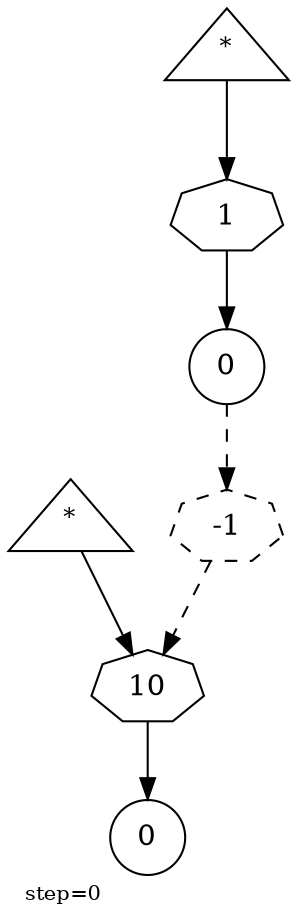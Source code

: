 digraph {
  graph  [labelloc=bottom,labeljust=left,fontsize="10",label="step=0"];
  "22130" [shape=triangle,peripheries="1",label=<<SUP>*</SUP>>,labelfontcolor=black,color=black];
  "22131" [shape=triangle,peripheries="1",label=<<SUP>*</SUP>>,labelfontcolor=black,color=black];
  "22132" [shape=circle,peripheries="1",label=<0>,labelfontcolor=black,color=black];
  "22134" [shape=circle,peripheries="1",label=<0>,labelfontcolor=black,color=black];
  "22133" [label=<1>,peripheries="1",color=black,shape=septagon];
  "22131" -> "22133" [color=black];
  "22133" -> "22132" [color=black];
  "22135" [label=<10>,peripheries="1",color=black,shape=septagon];
  "22130" -> "22135" [color=black];
  "22135" -> "22134" [color=black];
  "22136" [label=<-1>,peripheries="1",color=black,style=dashed,shape=septagon];
  "22132" -> "22136" [style=dashed,color=black];
  "22136" -> "22135" [style=dashed,color=black];
}